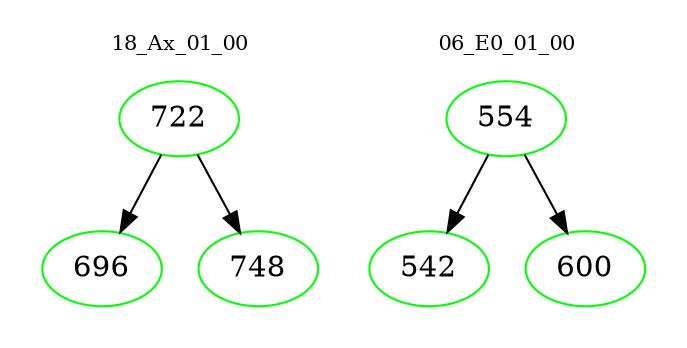 digraph{
subgraph cluster_0 {
color = white
label = "18_Ax_01_00";
fontsize=10;
T0_722 [label="722", color="green"]
T0_722 -> T0_696 [color="black"]
T0_696 [label="696", color="green"]
T0_722 -> T0_748 [color="black"]
T0_748 [label="748", color="green"]
}
subgraph cluster_1 {
color = white
label = "06_E0_01_00";
fontsize=10;
T1_554 [label="554", color="green"]
T1_554 -> T1_542 [color="black"]
T1_542 [label="542", color="green"]
T1_554 -> T1_600 [color="black"]
T1_600 [label="600", color="green"]
}
}

